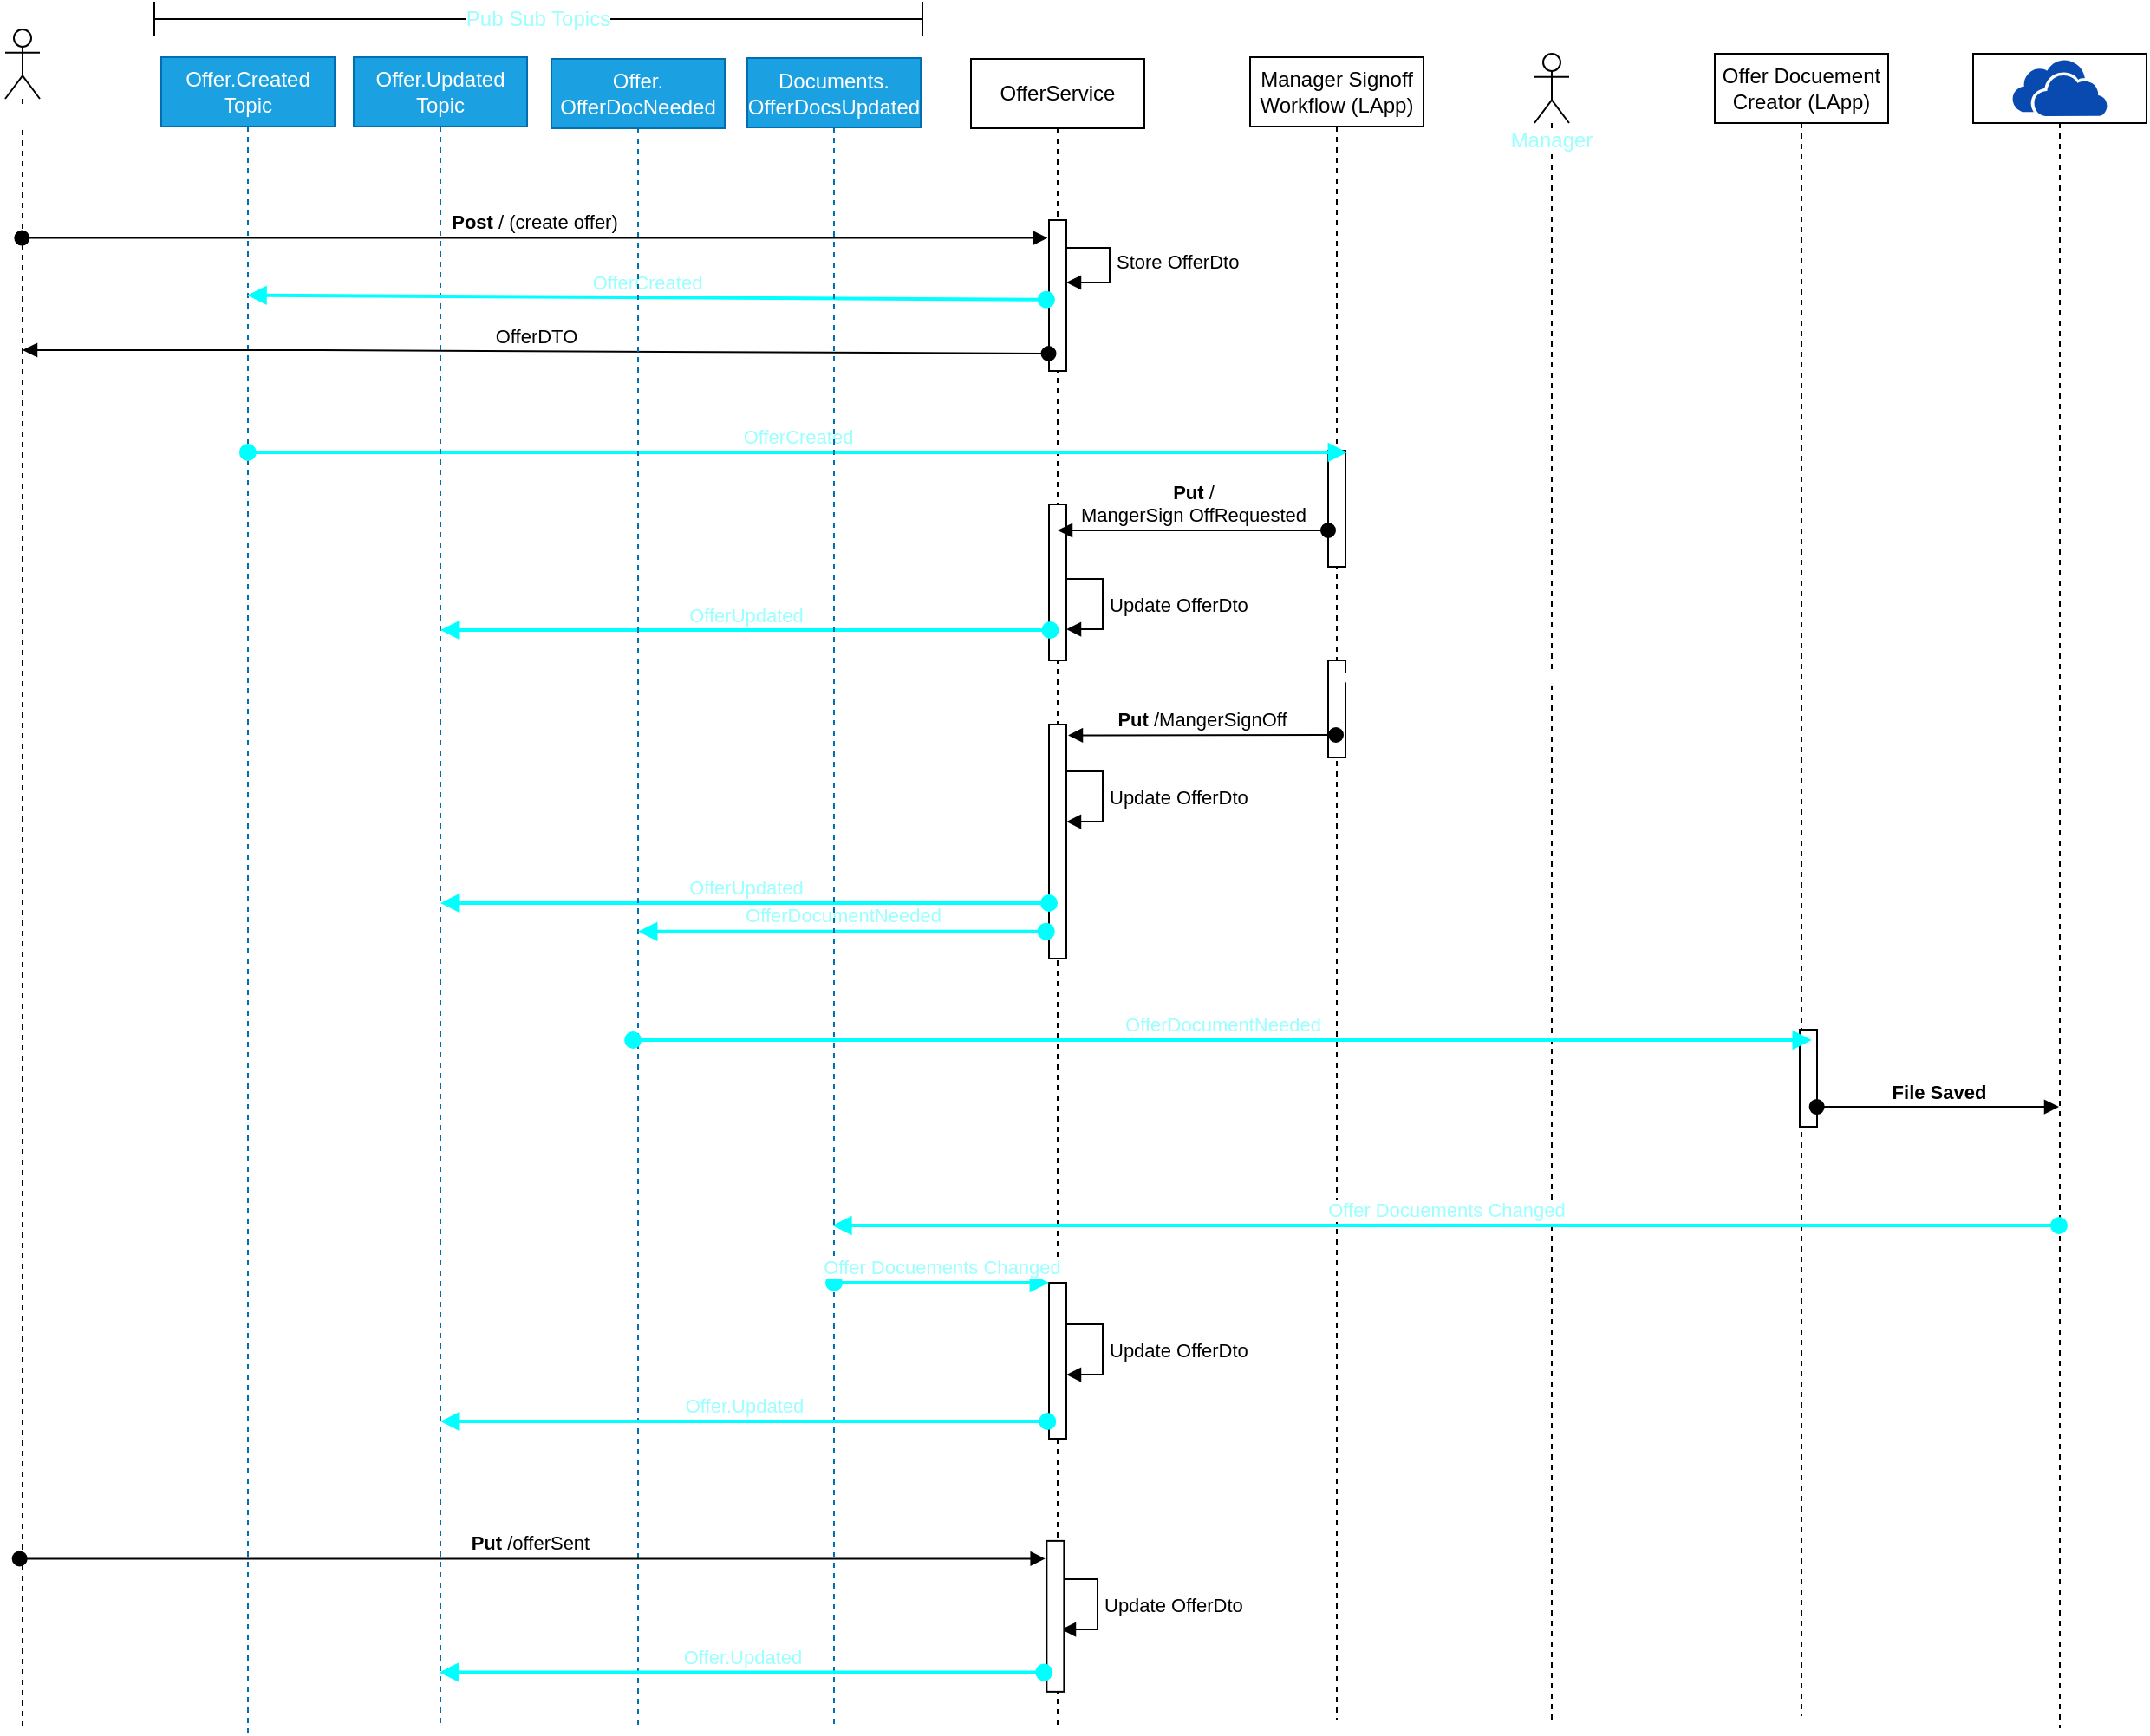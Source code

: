<mxfile>
    <diagram id="MOoCUTmpz61Id_W1DL8F" name="Offer Flow">
        <mxGraphModel dx="1239" dy="740" grid="0" gridSize="10" guides="1" tooltips="1" connect="1" arrows="1" fold="1" page="1" pageScale="1" pageWidth="2000" pageHeight="1200" math="0" shadow="0">
            <root>
                <mxCell id="0"/>
                <mxCell id="1" parent="0"/>
                <mxCell id="fUj960GtrLUGJUcF94el-3" value="OfferService" style="shape=umlLifeline;perimeter=lifelinePerimeter;whiteSpace=wrap;html=1;container=1;collapsible=0;recursiveResize=0;outlineConnect=0;" vertex="1" parent="1">
                    <mxGeometry x="705" y="72" width="100" height="963" as="geometry"/>
                </mxCell>
                <mxCell id="fUj960GtrLUGJUcF94el-8" value="Store OfferDto" style="edgeStyle=orthogonalEdgeStyle;html=1;align=left;spacingLeft=2;endArrow=block;rounded=0;entryX=1;entryY=0;" edge="1" parent="fUj960GtrLUGJUcF94el-3">
                    <mxGeometry relative="1" as="geometry">
                        <mxPoint x="50" y="109" as="sourcePoint"/>
                        <Array as="points">
                            <mxPoint x="80" y="109"/>
                        </Array>
                        <mxPoint x="55" y="129" as="targetPoint"/>
                    </mxGeometry>
                </mxCell>
                <mxCell id="fUj960GtrLUGJUcF94el-36" value="Update OfferDto" style="edgeStyle=orthogonalEdgeStyle;html=1;align=left;spacingLeft=2;endArrow=block;rounded=0;" edge="1" parent="fUj960GtrLUGJUcF94el-3">
                    <mxGeometry relative="1" as="geometry">
                        <mxPoint x="55" y="300" as="sourcePoint"/>
                        <Array as="points">
                            <mxPoint x="76" y="300"/>
                            <mxPoint x="76" y="329"/>
                        </Array>
                        <mxPoint x="55" y="329.04" as="targetPoint"/>
                    </mxGeometry>
                </mxCell>
                <mxCell id="fUj960GtrLUGJUcF94el-38" value="" style="html=1;points=[];perimeter=orthogonalPerimeter;labelBackgroundColor=default;fontColor=#FFFFFF;" vertex="1" parent="fUj960GtrLUGJUcF94el-3">
                    <mxGeometry x="45" y="257" width="10" height="90" as="geometry"/>
                </mxCell>
                <mxCell id="fUj960GtrLUGJUcF94el-37" value="Update OfferDto" style="edgeStyle=orthogonalEdgeStyle;html=1;align=left;spacingLeft=2;endArrow=block;rounded=0;" edge="1" parent="fUj960GtrLUGJUcF94el-3">
                    <mxGeometry relative="1" as="geometry">
                        <mxPoint x="55" y="411" as="sourcePoint"/>
                        <Array as="points">
                            <mxPoint x="76" y="411"/>
                            <mxPoint x="76" y="440"/>
                        </Array>
                        <mxPoint x="55" y="440.04" as="targetPoint"/>
                    </mxGeometry>
                </mxCell>
                <mxCell id="fUj960GtrLUGJUcF94el-39" value="" style="html=1;points=[];perimeter=orthogonalPerimeter;labelBackgroundColor=default;fontColor=#FFFFFF;" vertex="1" parent="fUj960GtrLUGJUcF94el-3">
                    <mxGeometry x="45" y="93" width="10" height="87" as="geometry"/>
                </mxCell>
                <mxCell id="fUj960GtrLUGJUcF94el-40" value="" style="html=1;points=[];perimeter=orthogonalPerimeter;labelBackgroundColor=default;fontColor=#FFFFFF;" vertex="1" parent="fUj960GtrLUGJUcF94el-3">
                    <mxGeometry x="45" y="384" width="10" height="135" as="geometry"/>
                </mxCell>
                <mxCell id="fUj960GtrLUGJUcF94el-41" value="OfferUpdated" style="html=1;verticalAlign=bottom;startArrow=oval;startFill=1;endArrow=block;startSize=8;fontColor=#99FFFF;strokeColor=#00FFFF;strokeWidth=2;exitX=0.072;exitY=0.806;exitDx=0;exitDy=0;exitPerimeter=0;" edge="1" parent="fUj960GtrLUGJUcF94el-3" target="fUj960GtrLUGJUcF94el-21">
                    <mxGeometry width="60" relative="1" as="geometry">
                        <mxPoint x="45" y="487.0" as="sourcePoint"/>
                        <mxPoint x="-204.333" y="487" as="targetPoint"/>
                    </mxGeometry>
                </mxCell>
                <mxCell id="fUj960GtrLUGJUcF94el-60" value="Update OfferDto" style="edgeStyle=orthogonalEdgeStyle;html=1;align=left;spacingLeft=2;endArrow=block;rounded=0;" edge="1" parent="fUj960GtrLUGJUcF94el-3">
                    <mxGeometry relative="1" as="geometry">
                        <mxPoint x="55" y="730" as="sourcePoint"/>
                        <Array as="points">
                            <mxPoint x="76" y="730"/>
                            <mxPoint x="76" y="759"/>
                        </Array>
                        <mxPoint x="55" y="759.04" as="targetPoint"/>
                    </mxGeometry>
                </mxCell>
                <mxCell id="fUj960GtrLUGJUcF94el-68" value="Update OfferDto" style="edgeStyle=orthogonalEdgeStyle;html=1;align=left;spacingLeft=2;endArrow=block;rounded=0;" edge="1" parent="fUj960GtrLUGJUcF94el-3">
                    <mxGeometry relative="1" as="geometry">
                        <mxPoint x="52" y="877" as="sourcePoint"/>
                        <Array as="points">
                            <mxPoint x="73" y="877"/>
                            <mxPoint x="73" y="906"/>
                        </Array>
                        <mxPoint x="52" y="906.04" as="targetPoint"/>
                    </mxGeometry>
                </mxCell>
                <mxCell id="fUj960GtrLUGJUcF94el-10" value="Offer.Created Topic" style="shape=umlLifeline;perimeter=lifelinePerimeter;whiteSpace=wrap;html=1;container=1;collapsible=0;recursiveResize=0;outlineConnect=0;fillColor=#1ba1e2;fontColor=#ffffff;strokeColor=#006EAF;" vertex="1" parent="1">
                    <mxGeometry x="238" y="71" width="100" height="967" as="geometry"/>
                </mxCell>
                <mxCell id="fUj960GtrLUGJUcF94el-14" value="OfferDTO" style="html=1;verticalAlign=bottom;startArrow=oval;startFill=1;endArrow=block;startSize=8;exitX=-0.023;exitY=0.885;exitDx=0;exitDy=0;exitPerimeter=0;" edge="1" parent="1" source="fUj960GtrLUGJUcF94el-39" target="fUj960GtrLUGJUcF94el-43">
                    <mxGeometry width="60" relative="1" as="geometry">
                        <mxPoint x="500" y="240" as="sourcePoint"/>
                        <mxPoint x="167.548" y="240" as="targetPoint"/>
                        <Array as="points">
                            <mxPoint x="320" y="240"/>
                        </Array>
                    </mxGeometry>
                </mxCell>
                <mxCell id="fUj960GtrLUGJUcF94el-16" value="Manager Signoff Workflow (LApp)" style="shape=umlLifeline;perimeter=lifelinePerimeter;whiteSpace=wrap;html=1;container=1;collapsible=0;recursiveResize=0;outlineConnect=0;" vertex="1" parent="1">
                    <mxGeometry x="866" y="71" width="100" height="959" as="geometry"/>
                </mxCell>
                <mxCell id="fUj960GtrLUGJUcF94el-28" value="Approval Request" style="html=1;verticalAlign=bottom;startArrow=oval;startFill=1;endArrow=block;startSize=8;fontColor=#FFFFFF;strokeColor=#FFFFFF;strokeWidth=1;" edge="1" parent="fUj960GtrLUGJUcF94el-16" source="fUj960GtrLUGJUcF94el-32">
                    <mxGeometry width="60" relative="1" as="geometry">
                        <mxPoint x="51" y="288" as="sourcePoint"/>
                        <mxPoint x="173.5" y="288" as="targetPoint"/>
                    </mxGeometry>
                </mxCell>
                <mxCell id="fUj960GtrLUGJUcF94el-32" value="" style="html=1;points=[];perimeter=orthogonalPerimeter;labelBackgroundColor=default;fontColor=#FFFFFF;" vertex="1" parent="fUj960GtrLUGJUcF94el-16">
                    <mxGeometry x="45" y="227" width="10" height="67" as="geometry"/>
                </mxCell>
                <mxCell id="fUj960GtrLUGJUcF94el-24" value="&lt;b&gt;Put &lt;/b&gt;/&lt;br&gt;MangerSign OffRequested" style="html=1;verticalAlign=bottom;startArrow=oval;startFill=1;endArrow=block;startSize=8;" edge="1" parent="fUj960GtrLUGJUcF94el-16" target="fUj960GtrLUGJUcF94el-3">
                    <mxGeometry width="60" relative="1" as="geometry">
                        <mxPoint x="45" y="273" as="sourcePoint"/>
                        <mxPoint x="-62" y="273" as="targetPoint"/>
                    </mxGeometry>
                </mxCell>
                <mxCell id="fUj960GtrLUGJUcF94el-34" value="" style="html=1;points=[];perimeter=orthogonalPerimeter;labelBackgroundColor=default;fontColor=#FFFFFF;" vertex="1" parent="fUj960GtrLUGJUcF94el-16">
                    <mxGeometry x="45" y="348" width="10" height="56" as="geometry"/>
                </mxCell>
                <mxCell id="fUj960GtrLUGJUcF94el-20" value="OfferCreated" style="html=1;verticalAlign=bottom;startArrow=oval;startFill=1;endArrow=block;startSize=8;strokeWidth=2;fillColor=#1ba1e2;strokeColor=#00FFFF;fontColor=#99FFFF;entryX=1.103;entryY=0.015;entryDx=0;entryDy=0;entryPerimeter=0;" edge="1" parent="1" target="fUj960GtrLUGJUcF94el-32">
                    <mxGeometry width="60" relative="1" as="geometry">
                        <mxPoint x="287.944" y="299" as="sourcePoint"/>
                        <mxPoint x="732" y="299" as="targetPoint"/>
                    </mxGeometry>
                </mxCell>
                <mxCell id="fUj960GtrLUGJUcF94el-21" value="Offer.Updated Topic" style="shape=umlLifeline;perimeter=lifelinePerimeter;whiteSpace=wrap;html=1;container=1;collapsible=0;recursiveResize=0;outlineConnect=0;fillColor=#1ba1e2;fontColor=#ffffff;strokeColor=#006EAF;" vertex="1" parent="1">
                    <mxGeometry x="349" y="71" width="100" height="963" as="geometry"/>
                </mxCell>
                <mxCell id="fUj960GtrLUGJUcF94el-22" value="Pub Sub Topics" style="shape=crossbar;whiteSpace=wrap;html=1;rounded=1;fontColor=#99FFFF;labelBackgroundColor=default;verticalAlign=middle;" vertex="1" parent="1">
                    <mxGeometry x="234" y="39" width="443" height="20" as="geometry"/>
                </mxCell>
                <mxCell id="fUj960GtrLUGJUcF94el-27" value="Manager" style="shape=umlLifeline;participant=umlActor;perimeter=lifelinePerimeter;whiteSpace=wrap;html=1;container=1;collapsible=0;recursiveResize=0;verticalAlign=top;spacingTop=36;outlineConnect=0;labelBackgroundColor=default;fontColor=#99FFFF;" vertex="1" parent="1">
                    <mxGeometry x="1030" y="69" width="20" height="964" as="geometry"/>
                </mxCell>
                <mxCell id="fUj960GtrLUGJUcF94el-30" value="&lt;b&gt;Put &lt;/b&gt;/MangerSignOff" style="html=1;verticalAlign=bottom;startArrow=oval;startFill=1;endArrow=block;startSize=8;entryX=1.1;entryY=0.078;entryDx=0;entryDy=0;entryPerimeter=0;" edge="1" parent="1">
                    <mxGeometry width="60" relative="1" as="geometry">
                        <mxPoint x="915.5" y="462" as="sourcePoint"/>
                        <mxPoint x="761.0" y="462.254" as="targetPoint"/>
                    </mxGeometry>
                </mxCell>
                <mxCell id="fUj960GtrLUGJUcF94el-31" value="Approval" style="html=1;verticalAlign=bottom;startArrow=oval;startFill=1;endArrow=block;startSize=8;fontColor=#FFFFFF;strokeColor=#FFFFFF;strokeWidth=1;" edge="1" parent="1">
                    <mxGeometry width="60" relative="1" as="geometry">
                        <mxPoint x="1040" y="429" as="sourcePoint"/>
                        <mxPoint x="915.81" y="429.0" as="targetPoint"/>
                    </mxGeometry>
                </mxCell>
                <mxCell id="fUj960GtrLUGJUcF94el-13" value="OfferCreated" style="html=1;verticalAlign=bottom;startArrow=oval;startFill=1;endArrow=block;startSize=8;strokeWidth=2;fillColor=#1ba1e2;strokeColor=#00FFFF;fontColor=#99FFFF;exitX=-0.155;exitY=0.527;exitDx=0;exitDy=0;exitPerimeter=0;" edge="1" parent="1" source="fUj960GtrLUGJUcF94el-39">
                    <mxGeometry width="60" relative="1" as="geometry">
                        <mxPoint x="566.51" y="208.34" as="sourcePoint"/>
                        <mxPoint x="287.667" y="208.34" as="targetPoint"/>
                    </mxGeometry>
                </mxCell>
                <mxCell id="fUj960GtrLUGJUcF94el-43" value="HR" style="shape=umlLifeline;participant=umlActor;perimeter=lifelinePerimeter;whiteSpace=wrap;html=1;container=1;collapsible=0;recursiveResize=0;verticalAlign=top;spacingTop=36;outlineConnect=0;labelBackgroundColor=default;fontColor=#FFFFFF;" vertex="1" parent="1">
                    <mxGeometry x="148" y="55" width="20" height="981" as="geometry"/>
                </mxCell>
                <mxCell id="fUj960GtrLUGJUcF94el-4" value="&lt;b&gt;Post&lt;/b&gt; / (create offer)" style="html=1;verticalAlign=bottom;startArrow=oval;startFill=1;endArrow=block;startSize=8;entryX=-0.085;entryY=0.279;entryDx=0;entryDy=0;entryPerimeter=0;" edge="1" parent="1">
                    <mxGeometry width="60" relative="1" as="geometry">
                        <mxPoint x="157.667" y="175.273" as="sourcePoint"/>
                        <mxPoint x="749.15" y="175.273" as="targetPoint"/>
                    </mxGeometry>
                </mxCell>
                <mxCell id="fUj960GtrLUGJUcF94el-23" value="OfferUpdated" style="html=1;verticalAlign=bottom;startArrow=oval;startFill=1;endArrow=block;startSize=8;fontColor=#99FFFF;strokeColor=#00FFFF;strokeWidth=2;exitX=0.072;exitY=0.806;exitDx=0;exitDy=0;exitPerimeter=0;" edge="1" parent="1" source="fUj960GtrLUGJUcF94el-38" target="fUj960GtrLUGJUcF94el-21">
                    <mxGeometry width="60" relative="1" as="geometry">
                        <mxPoint x="598" y="403" as="sourcePoint"/>
                        <mxPoint x="480.7" y="403" as="targetPoint"/>
                    </mxGeometry>
                </mxCell>
                <mxCell id="fUj960GtrLUGJUcF94el-44" value="Offer.&lt;br&gt;OfferDocNeeded" style="shape=umlLifeline;perimeter=lifelinePerimeter;whiteSpace=wrap;html=1;container=1;collapsible=0;recursiveResize=0;outlineConnect=0;fillColor=#1ba1e2;fontColor=#ffffff;strokeColor=#006EAF;" vertex="1" parent="1">
                    <mxGeometry x="463" y="72" width="100" height="963" as="geometry"/>
                </mxCell>
                <mxCell id="fUj960GtrLUGJUcF94el-45" value="OfferDocumentNeeded" style="html=1;verticalAlign=bottom;startArrow=oval;startFill=1;endArrow=block;startSize=8;fontColor=#99FFFF;strokeColor=#00FFFF;strokeWidth=2;exitX=-0.163;exitY=0.884;exitDx=0;exitDy=0;exitPerimeter=0;" edge="1" parent="1" source="fUj960GtrLUGJUcF94el-40" target="fUj960GtrLUGJUcF94el-44">
                    <mxGeometry width="60" relative="1" as="geometry">
                        <mxPoint x="1261" y="621" as="sourcePoint"/>
                        <mxPoint x="1011.667" y="621" as="targetPoint"/>
                    </mxGeometry>
                </mxCell>
                <mxCell id="fUj960GtrLUGJUcF94el-46" value="Offer Docuement Creator (LApp)" style="shape=umlLifeline;perimeter=lifelinePerimeter;whiteSpace=wrap;html=1;container=1;collapsible=0;recursiveResize=0;outlineConnect=0;" vertex="1" parent="1">
                    <mxGeometry x="1134" y="69" width="100" height="959" as="geometry"/>
                </mxCell>
                <mxCell id="fUj960GtrLUGJUcF94el-50" value="" style="html=1;points=[];perimeter=orthogonalPerimeter;labelBackgroundColor=default;fontColor=#FFFFFF;" vertex="1" parent="fUj960GtrLUGJUcF94el-46">
                    <mxGeometry x="49" y="563" width="10" height="56" as="geometry"/>
                </mxCell>
                <mxCell id="fUj960GtrLUGJUcF94el-49" value="&lt;b&gt;File Saved&lt;/b&gt;" style="html=1;verticalAlign=bottom;startArrow=oval;startFill=1;endArrow=block;startSize=8;exitX=0.984;exitY=0.527;exitDx=0;exitDy=0;exitPerimeter=0;" edge="1" parent="1">
                    <mxGeometry width="60" relative="1" as="geometry">
                        <mxPoint x="1192.84" y="676.512" as="sourcePoint"/>
                        <mxPoint x="1332.5" y="676.512" as="targetPoint"/>
                    </mxGeometry>
                </mxCell>
                <mxCell id="fUj960GtrLUGJUcF94el-51" value="OfferDocumentNeeded" style="html=1;verticalAlign=bottom;startArrow=oval;startFill=1;endArrow=block;startSize=8;fontColor=#99FFFF;strokeColor=#00FFFF;strokeWidth=2;entryX=0.7;entryY=0.107;entryDx=0;entryDy=0;entryPerimeter=0;" edge="1" parent="1" target="fUj960GtrLUGJUcF94el-50">
                    <mxGeometry width="60" relative="1" as="geometry">
                        <mxPoint x="510.071" y="638.0" as="sourcePoint"/>
                        <mxPoint x="1083" y="638" as="targetPoint"/>
                    </mxGeometry>
                </mxCell>
                <mxCell id="fUj960GtrLUGJUcF94el-53" value="" style="shape=umlLifeline;perimeter=lifelinePerimeter;whiteSpace=wrap;html=1;container=1;collapsible=0;recursiveResize=0;outlineConnect=0;labelBackgroundColor=default;fontColor=#FFFFFF;" vertex="1" parent="1">
                    <mxGeometry x="1283" y="69" width="100" height="966" as="geometry"/>
                </mxCell>
                <mxCell id="fUj960GtrLUGJUcF94el-54" value="" style="dashed=0;outlineConnect=0;html=1;align=center;labelPosition=center;verticalLabelPosition=bottom;verticalAlign=top;shape=mxgraph.weblogos.onedrive;fillColor=#094AB1;strokeColor=none;labelBackgroundColor=default;fontColor=#FFFFFF;" vertex="1" parent="fUj960GtrLUGJUcF94el-53">
                    <mxGeometry x="22.8" y="3" width="54.39" height="33" as="geometry"/>
                </mxCell>
                <mxCell id="fUj960GtrLUGJUcF94el-56" value="Documents. OfferDocsUpdated" style="shape=umlLifeline;perimeter=lifelinePerimeter;whiteSpace=wrap;html=1;container=1;collapsible=0;recursiveResize=0;outlineConnect=0;fillColor=#1ba1e2;fontColor=#ffffff;strokeColor=#006EAF;" vertex="1" parent="1">
                    <mxGeometry x="576" y="71.5" width="100" height="963" as="geometry"/>
                </mxCell>
                <mxCell id="fUj960GtrLUGJUcF94el-55" value="Offer Docuements Changed" style="html=1;verticalAlign=bottom;startArrow=oval;startFill=1;endArrow=block;startSize=8;fontColor=#99FFFF;strokeColor=#00FFFF;strokeWidth=2;" edge="1" parent="1">
                    <mxGeometry width="60" relative="1" as="geometry">
                        <mxPoint x="1332.5" y="745.0" as="sourcePoint"/>
                        <mxPoint x="625.071" y="745.0" as="targetPoint"/>
                    </mxGeometry>
                </mxCell>
                <mxCell id="fUj960GtrLUGJUcF94el-59" value="" style="html=1;points=[];perimeter=orthogonalPerimeter;labelBackgroundColor=default;fontColor=#FFFFFF;" vertex="1" parent="1">
                    <mxGeometry x="750" y="778" width="10" height="90" as="geometry"/>
                </mxCell>
                <mxCell id="fUj960GtrLUGJUcF94el-61" value="Offer Docuements Changed" style="html=1;verticalAlign=bottom;startArrow=oval;startFill=1;endArrow=block;startSize=8;fontColor=#99FFFF;strokeColor=#00FFFF;strokeWidth=2;" edge="1" parent="1" source="fUj960GtrLUGJUcF94el-56" target="fUj960GtrLUGJUcF94el-59">
                    <mxGeometry width="60" relative="1" as="geometry">
                        <mxPoint x="625" y="777" as="sourcePoint"/>
                        <mxPoint x="635.071" y="755.0" as="targetPoint"/>
                    </mxGeometry>
                </mxCell>
                <mxCell id="fUj960GtrLUGJUcF94el-62" value="Offer.Updated" style="html=1;verticalAlign=bottom;startArrow=oval;startFill=1;endArrow=block;startSize=8;fontColor=#99FFFF;strokeColor=#00FFFF;strokeWidth=2;exitX=-0.085;exitY=0.889;exitDx=0;exitDy=0;exitPerimeter=0;" edge="1" parent="1" source="fUj960GtrLUGJUcF94el-59" target="fUj960GtrLUGJUcF94el-21">
                    <mxGeometry width="60" relative="1" as="geometry">
                        <mxPoint x="750" y="856" as="sourcePoint"/>
                        <mxPoint x="398.667" y="856" as="targetPoint"/>
                    </mxGeometry>
                </mxCell>
                <mxCell id="fUj960GtrLUGJUcF94el-64" value="" style="html=1;points=[];perimeter=orthogonalPerimeter;labelBackgroundColor=default;fontColor=#FFFFFF;" vertex="1" parent="1">
                    <mxGeometry x="748.68" y="926.94" width="10" height="87" as="geometry"/>
                </mxCell>
                <mxCell id="fUj960GtrLUGJUcF94el-66" value="Offer.Updated" style="html=1;verticalAlign=bottom;startArrow=oval;startFill=1;endArrow=block;startSize=8;strokeWidth=2;fillColor=#1ba1e2;strokeColor=#00FFFF;fontColor=#99FFFF;exitX=-0.155;exitY=0.527;exitDx=0;exitDy=0;exitPerimeter=0;" edge="1" parent="1">
                    <mxGeometry width="60" relative="1" as="geometry">
                        <mxPoint x="747.13" y="1002.789" as="sourcePoint"/>
                        <mxPoint x="398.324" y="1002.789" as="targetPoint"/>
                    </mxGeometry>
                </mxCell>
                <mxCell id="fUj960GtrLUGJUcF94el-67" value="&lt;b&gt;Put &lt;/b&gt;/offerSent&amp;nbsp;" style="html=1;verticalAlign=bottom;startArrow=oval;startFill=1;endArrow=block;startSize=8;entryX=-0.085;entryY=0.279;entryDx=0;entryDy=0;entryPerimeter=0;" edge="1" parent="1">
                    <mxGeometry width="60" relative="1" as="geometry">
                        <mxPoint x="156.347" y="937.213" as="sourcePoint"/>
                        <mxPoint x="747.83" y="937.213" as="targetPoint"/>
                    </mxGeometry>
                </mxCell>
            </root>
        </mxGraphModel>
    </diagram>
</mxfile>